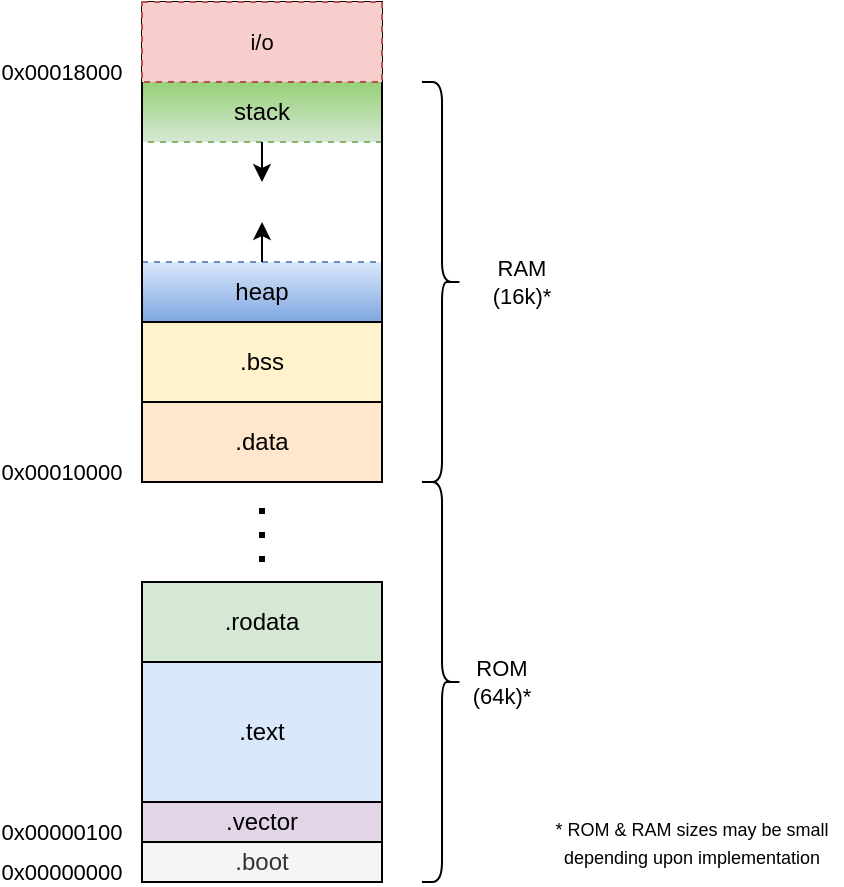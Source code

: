 <mxfile version="14.7.3" type="device"><diagram id="bapuiclpcMD3oeFkqr8v" name="Page-1"><mxGraphModel dx="723" dy="1492" grid="1" gridSize="10" guides="1" tooltips="1" connect="1" arrows="1" fold="1" page="1" pageScale="1" pageWidth="850" pageHeight="1100" math="0" shadow="0"><root><mxCell id="0"/><mxCell id="1" parent="0"/><mxCell id="wGCo0Mp3vaZN3M1AqAIL-1" value=".boot" style="rounded=0;whiteSpace=wrap;html=1;fillColor=#f5f5f5;fontColor=#333333;" vertex="1" parent="1"><mxGeometry x="160" y="380" width="120" height="20" as="geometry"/></mxCell><mxCell id="wGCo0Mp3vaZN3M1AqAIL-2" value=".vector" style="rounded=0;whiteSpace=wrap;html=1;fillColor=#e1d5e7;" vertex="1" parent="1"><mxGeometry x="160" y="360" width="120" height="20" as="geometry"/></mxCell><mxCell id="wGCo0Mp3vaZN3M1AqAIL-3" value=".text" style="rounded=0;whiteSpace=wrap;html=1;fillColor=#dae8fc;" vertex="1" parent="1"><mxGeometry x="160" y="290" width="120" height="70" as="geometry"/></mxCell><mxCell id="wGCo0Mp3vaZN3M1AqAIL-4" value=".rodata" style="rounded=0;whiteSpace=wrap;html=1;fillColor=#d5e8d4;" vertex="1" parent="1"><mxGeometry x="160" y="250" width="120" height="40" as="geometry"/></mxCell><mxCell id="wGCo0Mp3vaZN3M1AqAIL-5" value=".data" style="rounded=0;whiteSpace=wrap;html=1;fillColor=#ffe6cc;" vertex="1" parent="1"><mxGeometry x="160" y="160" width="120" height="40" as="geometry"/></mxCell><mxCell id="wGCo0Mp3vaZN3M1AqAIL-6" value=".bss" style="rounded=0;whiteSpace=wrap;html=1;fillColor=#fff2cc;" vertex="1" parent="1"><mxGeometry x="160" y="120" width="120" height="40" as="geometry"/></mxCell><mxCell id="wGCo0Mp3vaZN3M1AqAIL-7" value="heap" style="rounded=0;whiteSpace=wrap;html=1;dashed=1;gradientColor=#7ea6e0;fillColor=#dae8fc;strokeColor=#6c8ebf;" vertex="1" parent="1"><mxGeometry x="160" y="90" width="120" height="30" as="geometry"/></mxCell><mxCell id="wGCo0Mp3vaZN3M1AqAIL-8" value="stack" style="rounded=0;whiteSpace=wrap;html=1;dashed=1;gradientColor=#97d077;fillColor=#d5e8d4;strokeColor=#82b366;gradientDirection=north;" vertex="1" parent="1"><mxGeometry x="160" width="120" height="30" as="geometry"/></mxCell><mxCell id="wGCo0Mp3vaZN3M1AqAIL-9" value="" style="rounded=0;whiteSpace=wrap;html=1;fillColor=none;" vertex="1" parent="1"><mxGeometry x="160" y="-40" width="120" height="160" as="geometry"/></mxCell><mxCell id="wGCo0Mp3vaZN3M1AqAIL-10" value="" style="endArrow=classic;html=1;exitX=0.5;exitY=0;exitDx=0;exitDy=0;" edge="1" parent="1" source="wGCo0Mp3vaZN3M1AqAIL-7"><mxGeometry width="50" height="50" relative="1" as="geometry"><mxPoint x="200" y="90" as="sourcePoint"/><mxPoint x="220" y="70" as="targetPoint"/></mxGeometry></mxCell><mxCell id="wGCo0Mp3vaZN3M1AqAIL-11" value="" style="endArrow=classic;html=1;exitX=0.5;exitY=1;exitDx=0;exitDy=0;" edge="1" parent="1" source="wGCo0Mp3vaZN3M1AqAIL-8"><mxGeometry width="50" height="50" relative="1" as="geometry"><mxPoint x="340" y="50" as="sourcePoint"/><mxPoint x="220" y="50" as="targetPoint"/></mxGeometry></mxCell><mxCell id="wGCo0Mp3vaZN3M1AqAIL-12" value="&lt;font style=&quot;font-size: 11px;&quot;&gt;0x00000000&lt;/font&gt;" style="text;html=1;strokeColor=none;fillColor=none;align=center;verticalAlign=middle;whiteSpace=wrap;rounded=0;dashed=1;fontSize=11;" vertex="1" parent="1"><mxGeometry x="90" y="390" width="60" height="10" as="geometry"/></mxCell><mxCell id="wGCo0Mp3vaZN3M1AqAIL-13" value="&lt;font style=&quot;font-size: 11px;&quot;&gt;0x00000100&lt;/font&gt;" style="text;html=1;strokeColor=none;fillColor=none;align=center;verticalAlign=middle;whiteSpace=wrap;rounded=0;dashed=1;fontSize=11;" vertex="1" parent="1"><mxGeometry x="90" y="370" width="60" height="10" as="geometry"/></mxCell><mxCell id="wGCo0Mp3vaZN3M1AqAIL-14" value="&lt;font style=&quot;font-size: 11px&quot;&gt;0x00010000&lt;/font&gt;" style="text;html=1;strokeColor=none;fillColor=none;align=center;verticalAlign=middle;whiteSpace=wrap;rounded=0;dashed=1;" vertex="1" parent="1"><mxGeometry x="90" y="190" width="60" height="10" as="geometry"/></mxCell><mxCell id="wGCo0Mp3vaZN3M1AqAIL-16" value="&lt;font style=&quot;font-size: 11px&quot;&gt;0x00018000&lt;/font&gt;" style="text;html=1;strokeColor=none;fillColor=none;align=center;verticalAlign=middle;whiteSpace=wrap;rounded=0;dashed=1;" vertex="1" parent="1"><mxGeometry x="90" y="-10" width="60" height="10" as="geometry"/></mxCell><mxCell id="wGCo0Mp3vaZN3M1AqAIL-17" value="" style="endArrow=none;dashed=1;html=1;dashPattern=1 3;strokeWidth=3;fontSize=11;" edge="1" parent="1"><mxGeometry width="50" height="50" relative="1" as="geometry"><mxPoint x="220" y="240" as="sourcePoint"/><mxPoint x="220" y="210" as="targetPoint"/></mxGeometry></mxCell><mxCell id="wGCo0Mp3vaZN3M1AqAIL-18" value="i/o" style="rounded=0;whiteSpace=wrap;html=1;dashed=1;fontSize=11;strokeColor=#b85450;fillColor=#f8cecc;" vertex="1" parent="1"><mxGeometry x="160" y="-40" width="120" height="40" as="geometry"/></mxCell><mxCell id="wGCo0Mp3vaZN3M1AqAIL-36" value="" style="shape=curlyBracket;whiteSpace=wrap;html=1;rounded=1;flipH=1;fontSize=11;strokeColor=#000000;fillColor=none;" vertex="1" parent="1"><mxGeometry x="300" y="200" width="20" height="200" as="geometry"/></mxCell><mxCell id="wGCo0Mp3vaZN3M1AqAIL-37" value="" style="shape=curlyBracket;whiteSpace=wrap;html=1;rounded=1;flipH=1;fontSize=11;strokeColor=#000000;fillColor=none;" vertex="1" parent="1"><mxGeometry x="300" width="20" height="200" as="geometry"/></mxCell><mxCell id="wGCo0Mp3vaZN3M1AqAIL-38" value="RAM (16k)*" style="text;html=1;strokeColor=none;fillColor=none;align=center;verticalAlign=middle;whiteSpace=wrap;rounded=0;fontSize=11;" vertex="1" parent="1"><mxGeometry x="330" y="90" width="40" height="20" as="geometry"/></mxCell><mxCell id="wGCo0Mp3vaZN3M1AqAIL-39" value="ROM (64k)*" style="text;html=1;strokeColor=none;fillColor=none;align=center;verticalAlign=middle;whiteSpace=wrap;rounded=0;fontSize=11;" vertex="1" parent="1"><mxGeometry x="320" y="290" width="40" height="20" as="geometry"/></mxCell><mxCell id="wGCo0Mp3vaZN3M1AqAIL-40" value="&lt;font style=&quot;font-size: 9px&quot;&gt;* ROM &amp;amp; RAM sizes may be small depending upon implementation&lt;/font&gt;" style="text;html=1;strokeColor=none;fillColor=none;align=center;verticalAlign=middle;whiteSpace=wrap;rounded=0;fontSize=11;" vertex="1" parent="1"><mxGeometry x="360" y="360" width="150" height="40" as="geometry"/></mxCell></root></mxGraphModel></diagram></mxfile>